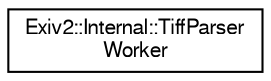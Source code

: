 digraph "Graphical Class Hierarchy"
{
  edge [fontname="FreeSans",fontsize="10",labelfontname="FreeSans",labelfontsize="10"];
  node [fontname="FreeSans",fontsize="10",shape=record];
  rankdir="LR";
  Node1 [label="Exiv2::Internal::TiffParser\lWorker",height=0.2,width=0.4,color="black", fillcolor="white", style="filled",URL="$classExiv2_1_1Internal_1_1TiffParserWorker.html",tooltip="Stateless parser class for data in TIFF format. Images use this class to decode and encode TIFF-based..."];
}
